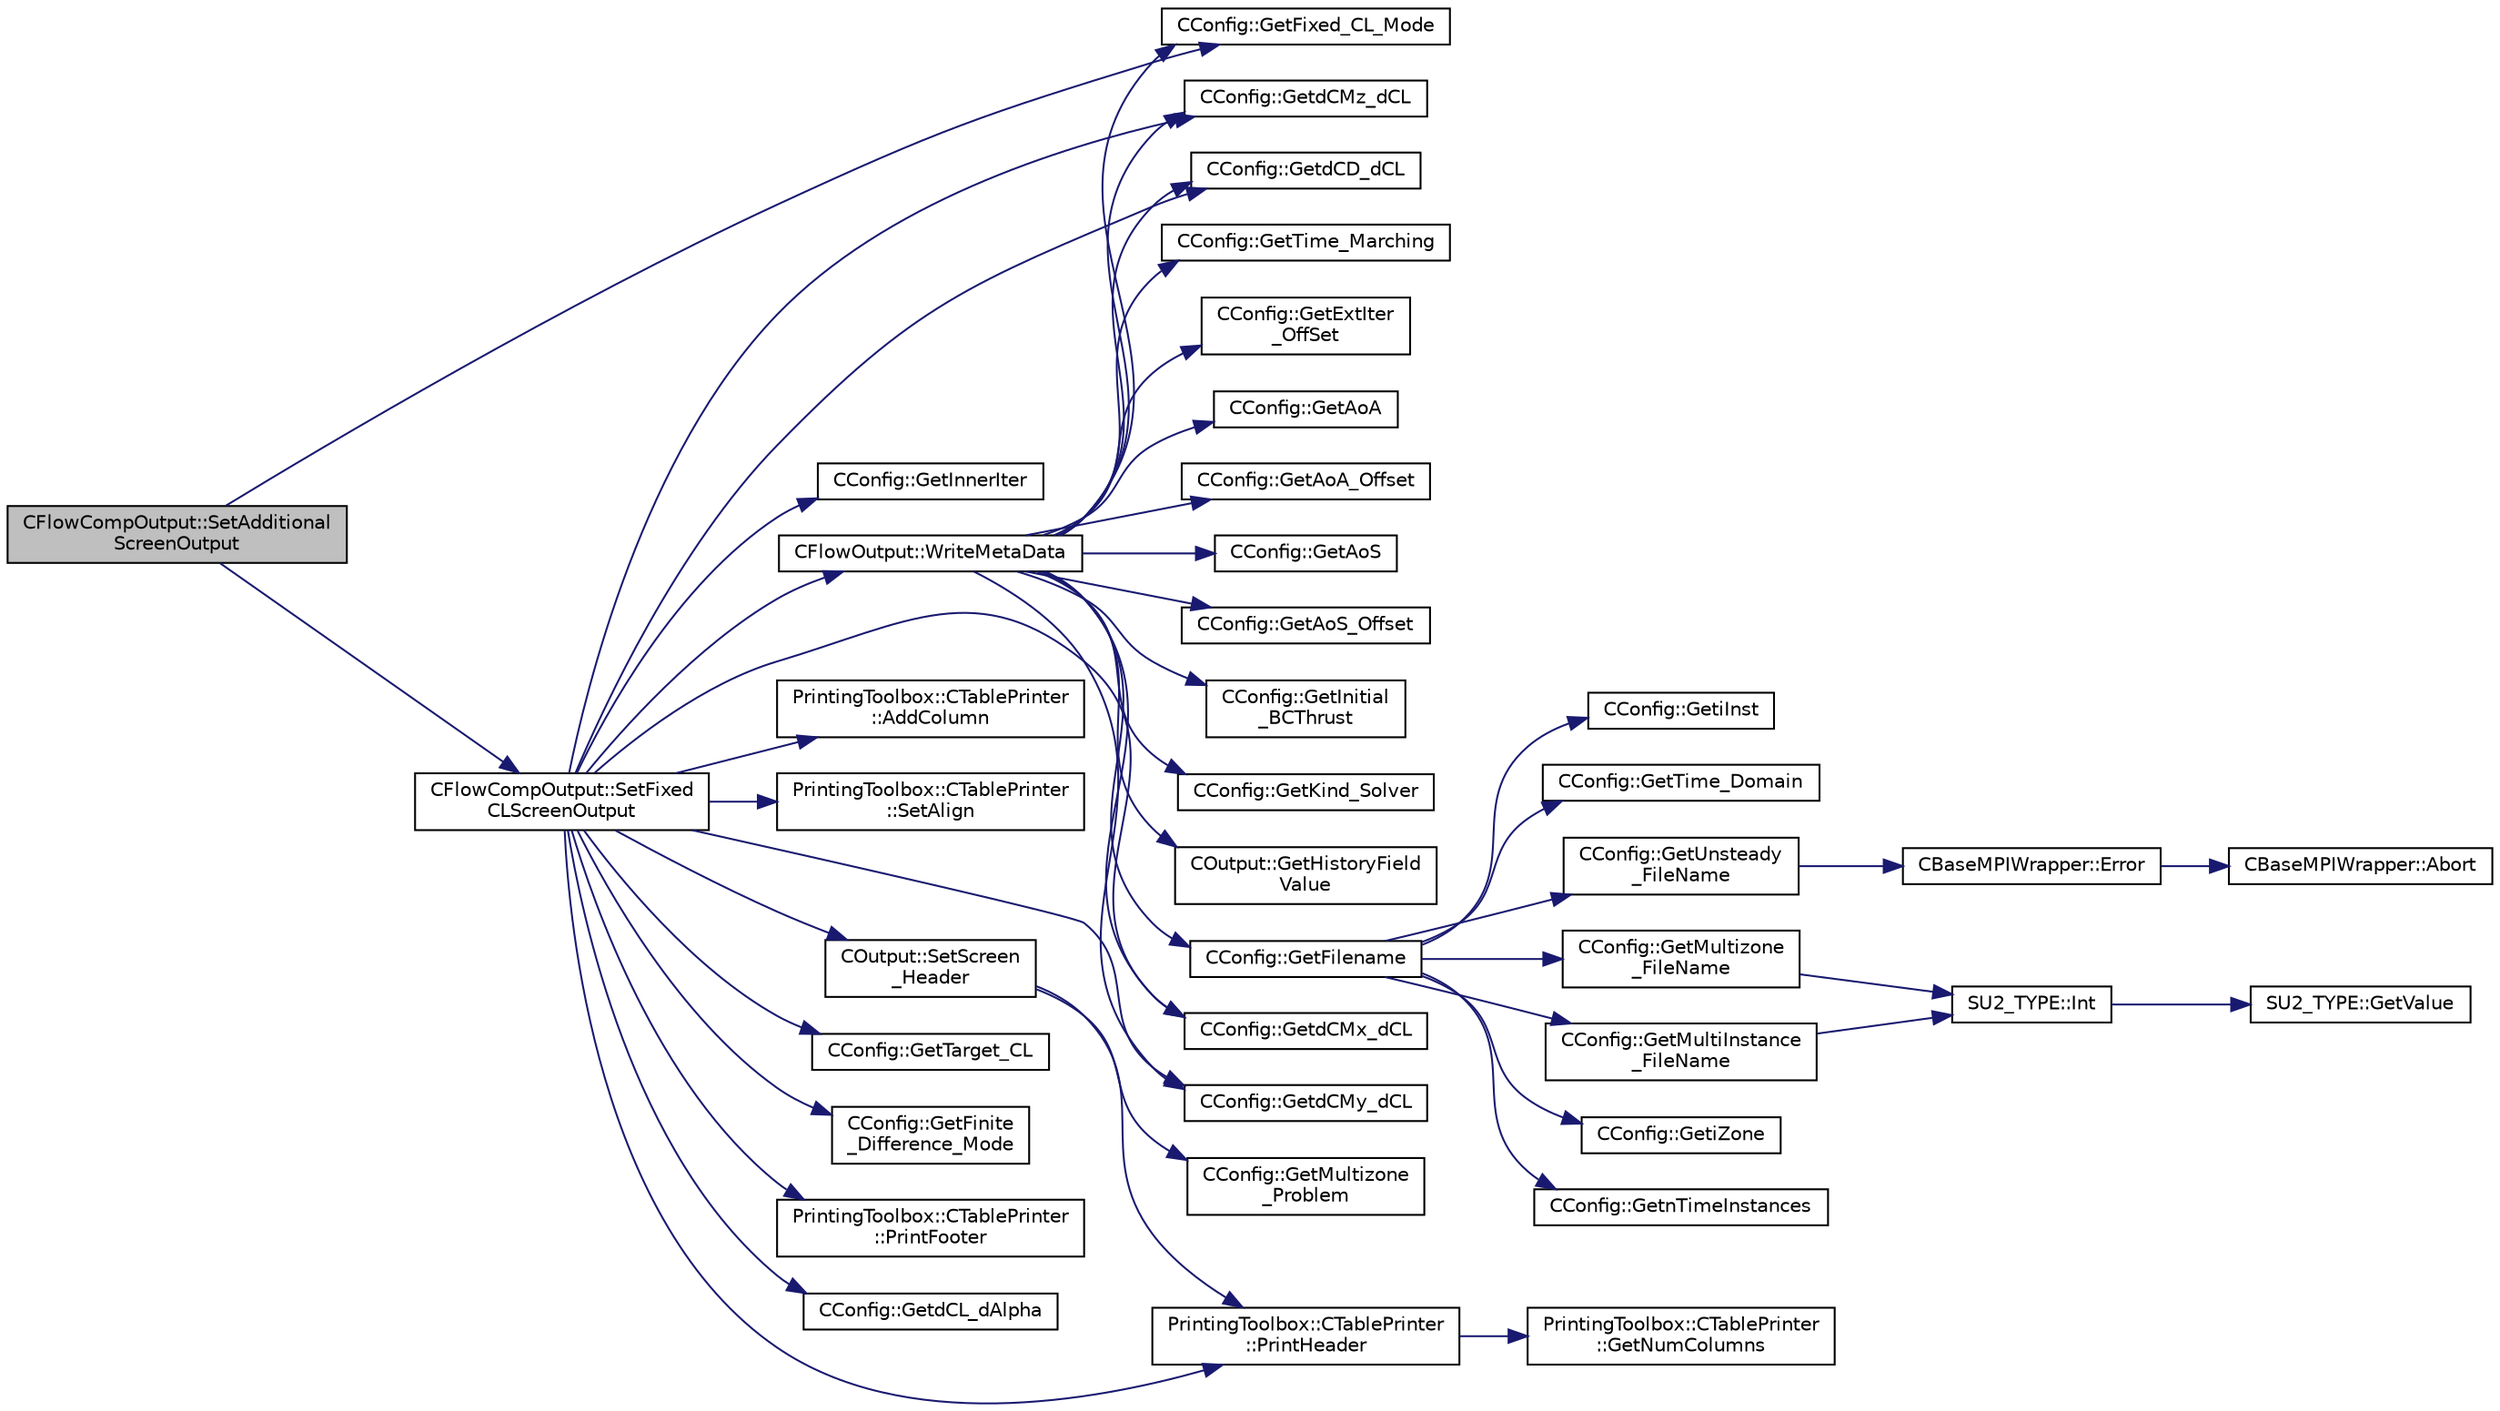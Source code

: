 digraph "CFlowCompOutput::SetAdditionalScreenOutput"
{
  edge [fontname="Helvetica",fontsize="10",labelfontname="Helvetica",labelfontsize="10"];
  node [fontname="Helvetica",fontsize="10",shape=record];
  rankdir="LR";
  Node176 [label="CFlowCompOutput::SetAdditional\lScreenOutput",height=0.2,width=0.4,color="black", fillcolor="grey75", style="filled", fontcolor="black"];
  Node176 -> Node177 [color="midnightblue",fontsize="10",style="solid",fontname="Helvetica"];
  Node177 [label="CConfig::GetFixed_CL_Mode",height=0.2,width=0.4,color="black", fillcolor="white", style="filled",URL="$class_c_config.html#abd97282665d4d8885078aac10735e708",tooltip="Get information about whether to use fixed CL mode. "];
  Node176 -> Node178 [color="midnightblue",fontsize="10",style="solid",fontname="Helvetica"];
  Node178 [label="CFlowCompOutput::SetFixed\lCLScreenOutput",height=0.2,width=0.4,color="black", fillcolor="white", style="filled",URL="$class_c_flow_comp_output.html#a5f8640bafa6e69a7681c8b26e1058cf8",tooltip="Write additional output for fixed CL mode. "];
  Node178 -> Node179 [color="midnightblue",fontsize="10",style="solid",fontname="Helvetica"];
  Node179 [label="PrintingToolbox::CTablePrinter\l::AddColumn",height=0.2,width=0.4,color="black", fillcolor="white", style="filled",URL="$class_printing_toolbox_1_1_c_table_printer.html#af3ddbf0da1a37cc37be7caac031dd4c4",tooltip="Add a column to the table by specifiying the header name and the width. "];
  Node178 -> Node180 [color="midnightblue",fontsize="10",style="solid",fontname="Helvetica"];
  Node180 [label="PrintingToolbox::CTablePrinter\l::SetAlign",height=0.2,width=0.4,color="black", fillcolor="white", style="filled",URL="$class_printing_toolbox_1_1_c_table_printer.html#ad3691499a7bfa024bf97a7fc00ef33c7",tooltip="Set the alignment of the table entries (CENTER only works for the header at the moment). "];
  Node178 -> Node181 [color="midnightblue",fontsize="10",style="solid",fontname="Helvetica"];
  Node181 [label="PrintingToolbox::CTablePrinter\l::PrintHeader",height=0.2,width=0.4,color="black", fillcolor="white", style="filled",URL="$class_printing_toolbox_1_1_c_table_printer.html#a475fafce69bdc78e973a2546e6e6be76",tooltip="Print the header. "];
  Node181 -> Node182 [color="midnightblue",fontsize="10",style="solid",fontname="Helvetica"];
  Node182 [label="PrintingToolbox::CTablePrinter\l::GetNumColumns",height=0.2,width=0.4,color="black", fillcolor="white", style="filled",URL="$class_printing_toolbox_1_1_c_table_printer.html#ace0a256a0479f734c338ae3648f28ed3",tooltip="Get number of columns of the table. "];
  Node178 -> Node183 [color="midnightblue",fontsize="10",style="solid",fontname="Helvetica"];
  Node183 [label="CConfig::GetTarget_CL",height=0.2,width=0.4,color="black", fillcolor="white", style="filled",URL="$class_c_config.html#a655e91bd2d444bb4c46b4244e2d814ae",tooltip="Get the value specified for the target CL. "];
  Node178 -> Node184 [color="midnightblue",fontsize="10",style="solid",fontname="Helvetica"];
  Node184 [label="CConfig::GetFinite\l_Difference_Mode",height=0.2,width=0.4,color="black", fillcolor="white", style="filled",URL="$class_c_config.html#a349cbac90c1d350eee603659c148d532",tooltip="Get whether at the end of finite differencing (Fixed CL mode) "];
  Node178 -> Node185 [color="midnightblue",fontsize="10",style="solid",fontname="Helvetica"];
  Node185 [label="PrintingToolbox::CTablePrinter\l::PrintFooter",height=0.2,width=0.4,color="black", fillcolor="white", style="filled",URL="$class_printing_toolbox_1_1_c_table_printer.html#ac1bc6229daf9b3181de565905281ee2a",tooltip="Print the footer. "];
  Node178 -> Node186 [color="midnightblue",fontsize="10",style="solid",fontname="Helvetica"];
  Node186 [label="COutput::SetScreen\l_Header",height=0.2,width=0.4,color="black", fillcolor="white", style="filled",URL="$class_c_output.html#a0e31c8d67a1af8bef40c31c5d9a6b177",tooltip="Write the screen header. "];
  Node186 -> Node187 [color="midnightblue",fontsize="10",style="solid",fontname="Helvetica"];
  Node187 [label="CConfig::GetMultizone\l_Problem",height=0.2,width=0.4,color="black", fillcolor="white", style="filled",URL="$class_c_config.html#ad9233b666b21e43c18592925be61cc9b",tooltip="Get whether the simulation we are running is a multizone simulation. "];
  Node186 -> Node181 [color="midnightblue",fontsize="10",style="solid",fontname="Helvetica"];
  Node178 -> Node188 [color="midnightblue",fontsize="10",style="solid",fontname="Helvetica"];
  Node188 [label="CConfig::GetdCL_dAlpha",height=0.2,width=0.4,color="black", fillcolor="white", style="filled",URL="$class_c_config.html#a717191d708bc4d8d183326abe308770f",tooltip="Get the value for the lift curve slope for fixed CL mode. "];
  Node178 -> Node189 [color="midnightblue",fontsize="10",style="solid",fontname="Helvetica"];
  Node189 [label="CConfig::GetdCD_dCL",height=0.2,width=0.4,color="black", fillcolor="white", style="filled",URL="$class_c_config.html#a2711fd3e48037f5972691787f2a5ea78",tooltip="Value of the weight of the CD, CL, CM optimization. "];
  Node178 -> Node190 [color="midnightblue",fontsize="10",style="solid",fontname="Helvetica"];
  Node190 [label="CConfig::GetdCMx_dCL",height=0.2,width=0.4,color="black", fillcolor="white", style="filled",URL="$class_c_config.html#a543ee47693a711eee6fd8f00671b3802",tooltip="Value of the weight of the CD, CL, CM optimization. "];
  Node178 -> Node191 [color="midnightblue",fontsize="10",style="solid",fontname="Helvetica"];
  Node191 [label="CConfig::GetdCMy_dCL",height=0.2,width=0.4,color="black", fillcolor="white", style="filled",URL="$class_c_config.html#a287242969576bb4c0a303d50e907eb29",tooltip="Value of the weight of the CD, CL, CM optimization. "];
  Node178 -> Node192 [color="midnightblue",fontsize="10",style="solid",fontname="Helvetica"];
  Node192 [label="CConfig::GetdCMz_dCL",height=0.2,width=0.4,color="black", fillcolor="white", style="filled",URL="$class_c_config.html#a6385f8ea2c2b24481683d73573391acb",tooltip="Value of the weight of the CD, CL, CM optimization. "];
  Node178 -> Node193 [color="midnightblue",fontsize="10",style="solid",fontname="Helvetica"];
  Node193 [label="CFlowOutput::WriteMetaData",height=0.2,width=0.4,color="black", fillcolor="white", style="filled",URL="$class_c_flow_output.html#a9674c1e90c9e8e3a4fac08b20d5b6ac0",tooltip="Write information to meta data file. "];
  Node193 -> Node194 [color="midnightblue",fontsize="10",style="solid",fontname="Helvetica"];
  Node194 [label="CConfig::GetFilename",height=0.2,width=0.4,color="black", fillcolor="white", style="filled",URL="$class_c_config.html#a71b8b08c6c1ba23c9ba1ed687bb635dc",tooltip="Add any numbers necessary to the filename (iteration number, zone ID ...) "];
  Node194 -> Node195 [color="midnightblue",fontsize="10",style="solid",fontname="Helvetica"];
  Node195 [label="CConfig::GetMultizone\l_FileName",height=0.2,width=0.4,color="black", fillcolor="white", style="filled",URL="$class_c_config.html#af4d81fc4ec805bb4a89f3739048d8824",tooltip="Append the zone index to the restart or the solution files. "];
  Node195 -> Node196 [color="midnightblue",fontsize="10",style="solid",fontname="Helvetica"];
  Node196 [label="SU2_TYPE::Int",height=0.2,width=0.4,color="black", fillcolor="white", style="filled",URL="$namespace_s_u2___t_y_p_e.html#a6b48817766d8a6486caa2807a52f6bae",tooltip="Casts the primitive value to int (uses GetValue, already implemented for each type). "];
  Node196 -> Node197 [color="midnightblue",fontsize="10",style="solid",fontname="Helvetica"];
  Node197 [label="SU2_TYPE::GetValue",height=0.2,width=0.4,color="black", fillcolor="white", style="filled",URL="$namespace_s_u2___t_y_p_e.html#a0ed43473f5a450ce028d088427bf10cb",tooltip="Get the (primitive) value of the datatype (needs to be implemented for each new type). "];
  Node194 -> Node198 [color="midnightblue",fontsize="10",style="solid",fontname="Helvetica"];
  Node198 [label="CConfig::GetiZone",height=0.2,width=0.4,color="black", fillcolor="white", style="filled",URL="$class_c_config.html#ac09e21f44792b38adb3f933a4426b25f",tooltip="Provides the number of varaibles. "];
  Node194 -> Node199 [color="midnightblue",fontsize="10",style="solid",fontname="Helvetica"];
  Node199 [label="CConfig::GetnTimeInstances",height=0.2,width=0.4,color="black", fillcolor="white", style="filled",URL="$class_c_config.html#a2e52fd45c8b5179c9cb3ce5fff935f11",tooltip="Retrieves the number of periodic time instances for Harmonic Balance. "];
  Node194 -> Node200 [color="midnightblue",fontsize="10",style="solid",fontname="Helvetica"];
  Node200 [label="CConfig::GetMultiInstance\l_FileName",height=0.2,width=0.4,color="black", fillcolor="white", style="filled",URL="$class_c_config.html#aa09a28009de12d84ac2e640489bc70fe",tooltip="Append the instance index to the restart or the solution files. "];
  Node200 -> Node196 [color="midnightblue",fontsize="10",style="solid",fontname="Helvetica"];
  Node194 -> Node201 [color="midnightblue",fontsize="10",style="solid",fontname="Helvetica"];
  Node201 [label="CConfig::GetiInst",height=0.2,width=0.4,color="black", fillcolor="white", style="filled",URL="$class_c_config.html#a13643de8d58ed6b848b193eae54c97e8",tooltip="Get the current instance. "];
  Node194 -> Node202 [color="midnightblue",fontsize="10",style="solid",fontname="Helvetica"];
  Node202 [label="CConfig::GetTime_Domain",height=0.2,width=0.4,color="black", fillcolor="white", style="filled",URL="$class_c_config.html#a6a11350b3c8d7577318be43cda6f7292",tooltip="Check if the multizone problem is solved for time domain. "];
  Node194 -> Node203 [color="midnightblue",fontsize="10",style="solid",fontname="Helvetica"];
  Node203 [label="CConfig::GetUnsteady\l_FileName",height=0.2,width=0.4,color="black", fillcolor="white", style="filled",URL="$class_c_config.html#a58c909cea24176adb2b2e9115fa6de7f",tooltip="Augment the input filename with the iteration number for an unsteady file. "];
  Node203 -> Node204 [color="midnightblue",fontsize="10",style="solid",fontname="Helvetica"];
  Node204 [label="CBaseMPIWrapper::Error",height=0.2,width=0.4,color="black", fillcolor="white", style="filled",URL="$class_c_base_m_p_i_wrapper.html#a04457c47629bda56704e6a8804833eeb"];
  Node204 -> Node205 [color="midnightblue",fontsize="10",style="solid",fontname="Helvetica"];
  Node205 [label="CBaseMPIWrapper::Abort",height=0.2,width=0.4,color="black", fillcolor="white", style="filled",URL="$class_c_base_m_p_i_wrapper.html#a21ef5681e2acb532d345e9bab173ef07"];
  Node193 -> Node206 [color="midnightblue",fontsize="10",style="solid",fontname="Helvetica"];
  Node206 [label="CConfig::GetTime_Marching",height=0.2,width=0.4,color="black", fillcolor="white", style="filled",URL="$class_c_config.html#a864d499ce740184803607801c47abda7",tooltip="Provides information about the time integration, and change the write in the output files information..."];
  Node193 -> Node207 [color="midnightblue",fontsize="10",style="solid",fontname="Helvetica"];
  Node207 [label="CConfig::GetExtIter\l_OffSet",height=0.2,width=0.4,color="black", fillcolor="white", style="filled",URL="$class_c_config.html#a320a7ffed86f982bfe61eb2276ff359e",tooltip="Get the current internal iteration number. "];
  Node193 -> Node177 [color="midnightblue",fontsize="10",style="solid",fontname="Helvetica"];
  Node193 -> Node208 [color="midnightblue",fontsize="10",style="solid",fontname="Helvetica"];
  Node208 [label="CConfig::GetAoA",height=0.2,width=0.4,color="black", fillcolor="white", style="filled",URL="$class_c_config.html#a6020a5df7025ffb286f9b9f55f3f2773",tooltip="Get the angle of attack of the body. This is the angle between a reference line on a lifting body (of..."];
  Node193 -> Node209 [color="midnightblue",fontsize="10",style="solid",fontname="Helvetica"];
  Node209 [label="CConfig::GetAoA_Offset",height=0.2,width=0.4,color="black", fillcolor="white", style="filled",URL="$class_c_config.html#a66d1bb839b944f7993c76ed722bbb44c",tooltip="Get the off set angle of attack of the body. The solution and the geometry file are able to modifity ..."];
  Node193 -> Node210 [color="midnightblue",fontsize="10",style="solid",fontname="Helvetica"];
  Node210 [label="CConfig::GetAoS",height=0.2,width=0.4,color="black", fillcolor="white", style="filled",URL="$class_c_config.html#a4305a79a4c74f13160c0dd8daae181ef",tooltip="Get the angle of sideslip of the body. It relates to the rotation of the aircraft centerline from the..."];
  Node193 -> Node211 [color="midnightblue",fontsize="10",style="solid",fontname="Helvetica"];
  Node211 [label="CConfig::GetAoS_Offset",height=0.2,width=0.4,color="black", fillcolor="white", style="filled",URL="$class_c_config.html#a3d911c6e404f8c483a93796c4df7d370",tooltip="Get the off set sideslip angle of the body. The solution and the geometry file are able to modifity t..."];
  Node193 -> Node189 [color="midnightblue",fontsize="10",style="solid",fontname="Helvetica"];
  Node193 -> Node190 [color="midnightblue",fontsize="10",style="solid",fontname="Helvetica"];
  Node193 -> Node191 [color="midnightblue",fontsize="10",style="solid",fontname="Helvetica"];
  Node193 -> Node192 [color="midnightblue",fontsize="10",style="solid",fontname="Helvetica"];
  Node193 -> Node212 [color="midnightblue",fontsize="10",style="solid",fontname="Helvetica"];
  Node212 [label="CConfig::GetInitial\l_BCThrust",height=0.2,width=0.4,color="black", fillcolor="white", style="filled",URL="$class_c_config.html#a27bc7ced00494bb28f39d8e7eddcf5bc",tooltip="Get the value of the non-dimensionalized actuator disk turbulence intensity. "];
  Node193 -> Node213 [color="midnightblue",fontsize="10",style="solid",fontname="Helvetica"];
  Node213 [label="CConfig::GetKind_Solver",height=0.2,width=0.4,color="black", fillcolor="white", style="filled",URL="$class_c_config.html#a0e2628fc803f14ec6179427ee02e8655",tooltip="Governing equations of the flow (it can be different from the run time equation). ..."];
  Node193 -> Node214 [color="midnightblue",fontsize="10",style="solid",fontname="Helvetica"];
  Node214 [label="COutput::GetHistoryField\lValue",height=0.2,width=0.4,color="black", fillcolor="white", style="filled",URL="$class_c_output.html#aee0f98850225dbdba4f30b0d4fc63e77",tooltip="Get the value of particular history output field. "];
  Node178 -> Node215 [color="midnightblue",fontsize="10",style="solid",fontname="Helvetica"];
  Node215 [label="CConfig::GetInnerIter",height=0.2,width=0.4,color="black", fillcolor="white", style="filled",URL="$class_c_config.html#afb04e3794a1a3cef3c5897f31f2efd2d",tooltip="Get the current FSI iteration number. "];
}
